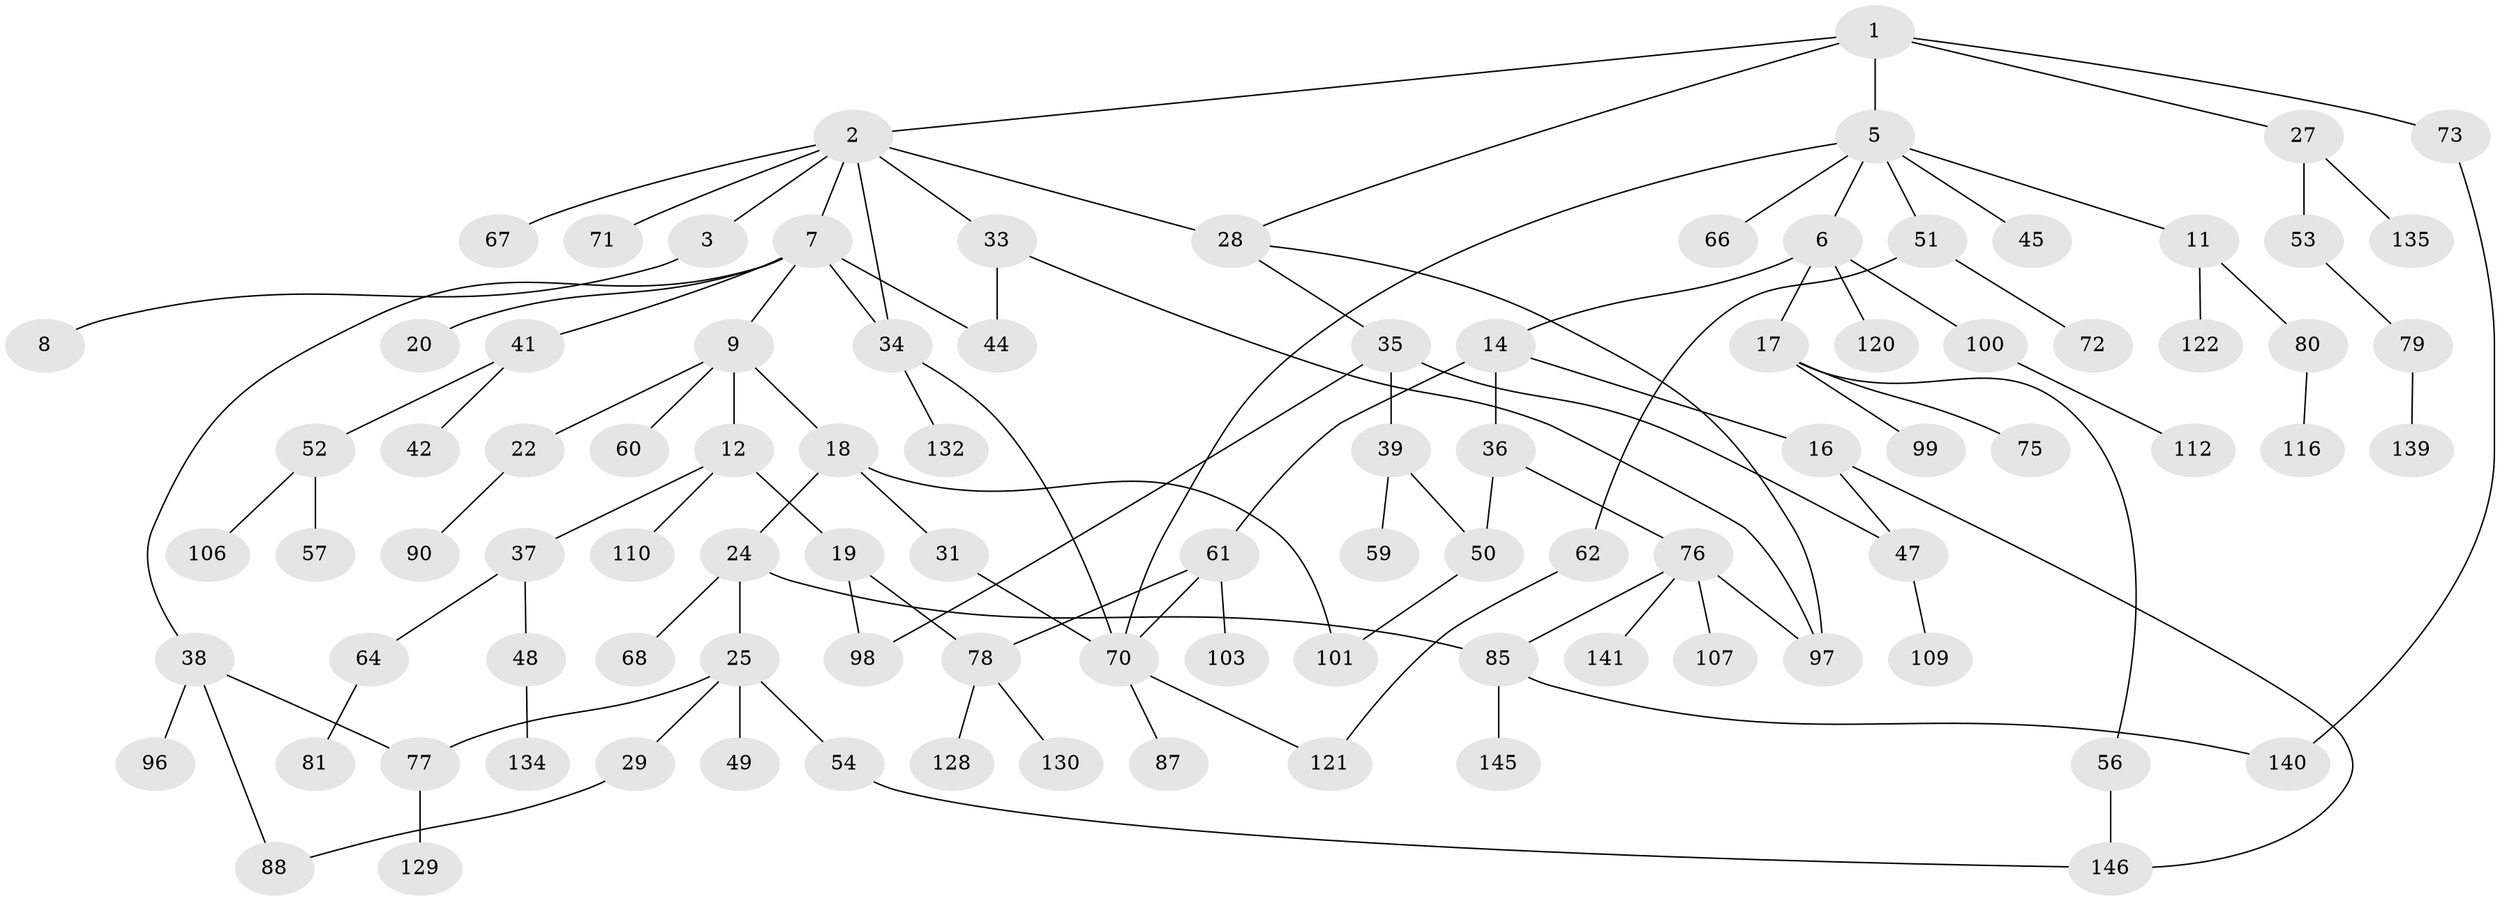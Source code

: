 // Generated by graph-tools (version 1.1) at 2025/51/02/27/25 19:51:36]
// undirected, 94 vertices, 113 edges
graph export_dot {
graph [start="1"]
  node [color=gray90,style=filled];
  1 [super="+82"];
  2 [super="+4"];
  3;
  5 [super="+13"];
  6 [super="+93"];
  7 [super="+10"];
  8 [super="+131"];
  9 [super="+15"];
  11 [super="+40"];
  12 [super="+46"];
  14 [super="+92"];
  16 [super="+138"];
  17 [super="+94"];
  18 [super="+21"];
  19 [super="+144"];
  20 [super="+115"];
  22 [super="+23"];
  24 [super="+83"];
  25 [super="+26"];
  27 [super="+74"];
  28 [super="+32"];
  29 [super="+30"];
  31 [super="+43"];
  33 [super="+89"];
  34 [super="+65"];
  35 [super="+91"];
  36;
  37;
  38;
  39 [super="+123"];
  41;
  42 [super="+58"];
  44 [super="+136"];
  45 [super="+117"];
  47 [super="+63"];
  48 [super="+86"];
  49;
  50 [super="+55"];
  51 [super="+95"];
  52 [super="+105"];
  53;
  54;
  56 [super="+102"];
  57;
  59;
  60;
  61 [super="+113"];
  62 [super="+127"];
  64 [super="+69"];
  66;
  67;
  68 [super="+84"];
  70 [super="+137"];
  71;
  72;
  73 [super="+125"];
  75 [super="+118"];
  76 [super="+114"];
  77 [super="+108"];
  78 [super="+143"];
  79;
  80 [super="+126"];
  81;
  85 [super="+111"];
  87;
  88 [super="+133"];
  90;
  96;
  97 [super="+124"];
  98;
  99;
  100;
  101 [super="+104"];
  103;
  106;
  107;
  109;
  110 [super="+142"];
  112;
  116 [super="+119"];
  120;
  121;
  122;
  128;
  129;
  130;
  132;
  134;
  135;
  139;
  140;
  141;
  145;
  146;
  1 -- 2;
  1 -- 5;
  1 -- 27;
  1 -- 28;
  1 -- 73;
  2 -- 3;
  2 -- 67;
  2 -- 28;
  2 -- 33;
  2 -- 34;
  2 -- 7;
  2 -- 71;
  3 -- 8;
  5 -- 6;
  5 -- 11;
  5 -- 66;
  5 -- 51;
  5 -- 45;
  5 -- 70;
  6 -- 14;
  6 -- 17;
  6 -- 100;
  6 -- 120;
  7 -- 9;
  7 -- 41;
  7 -- 44;
  7 -- 34;
  7 -- 20;
  7 -- 38;
  9 -- 12;
  9 -- 60;
  9 -- 18;
  9 -- 22;
  11 -- 80;
  11 -- 122;
  12 -- 19;
  12 -- 37;
  12 -- 110;
  14 -- 16;
  14 -- 36;
  14 -- 61;
  16 -- 146;
  16 -- 47;
  17 -- 56;
  17 -- 75;
  17 -- 99;
  18 -- 31;
  18 -- 101;
  18 -- 24;
  19 -- 78;
  19 -- 98;
  22 -- 90;
  24 -- 25;
  24 -- 68;
  24 -- 85;
  25 -- 54;
  25 -- 77;
  25 -- 29;
  25 -- 49;
  27 -- 53;
  27 -- 135;
  28 -- 35;
  28 -- 97;
  29 -- 88;
  31 -- 70;
  33 -- 97;
  33 -- 44;
  34 -- 132;
  34 -- 70;
  35 -- 39;
  35 -- 47;
  35 -- 98;
  36 -- 76;
  36 -- 50;
  37 -- 48;
  37 -- 64;
  38 -- 77;
  38 -- 96;
  38 -- 88;
  39 -- 50;
  39 -- 59;
  41 -- 42;
  41 -- 52;
  47 -- 109;
  48 -- 134;
  50 -- 101;
  51 -- 62;
  51 -- 72;
  52 -- 57;
  52 -- 106;
  53 -- 79;
  54 -- 146;
  56 -- 146;
  61 -- 78;
  61 -- 103;
  61 -- 70;
  62 -- 121;
  64 -- 81;
  70 -- 87;
  70 -- 121;
  73 -- 140;
  76 -- 97;
  76 -- 107;
  76 -- 141;
  76 -- 85;
  77 -- 129;
  78 -- 128;
  78 -- 130;
  79 -- 139;
  80 -- 116;
  85 -- 145;
  85 -- 140;
  100 -- 112;
}
